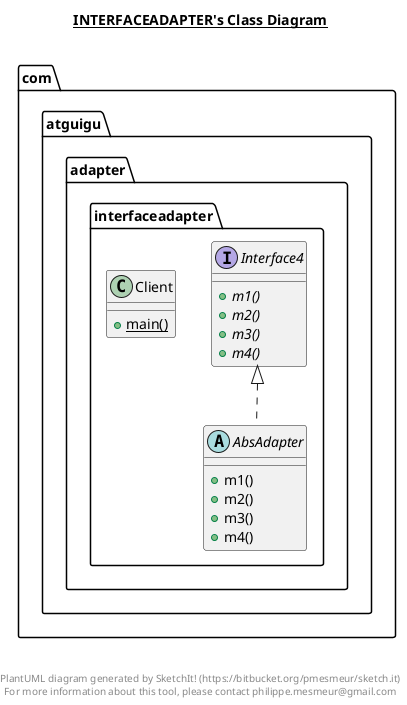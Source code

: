 @startuml

title __INTERFACEADAPTER's Class Diagram__\n

  namespace com.atguigu.adapter.interfaceadapter {
    abstract class com.atguigu.adapter.interfaceadapter.AbsAdapter {
        + m1()
        + m2()
        + m3()
        + m4()
    }
  }
  

  namespace com.atguigu.adapter.interfaceadapter {
    class com.atguigu.adapter.interfaceadapter.Client {
        {static} + main()
    }
  }
  

  namespace com.atguigu.adapter.interfaceadapter {
    interface com.atguigu.adapter.interfaceadapter.Interface4 {
        {abstract} + m1()
        {abstract} + m2()
        {abstract} + m3()
        {abstract} + m4()
    }
  }
  

  com.atguigu.adapter.interfaceadapter.AbsAdapter .up.|> com.atguigu.adapter.interfaceadapter.Interface4


right footer


PlantUML diagram generated by SketchIt! (https://bitbucket.org/pmesmeur/sketch.it)
For more information about this tool, please contact philippe.mesmeur@gmail.com
endfooter

@enduml
